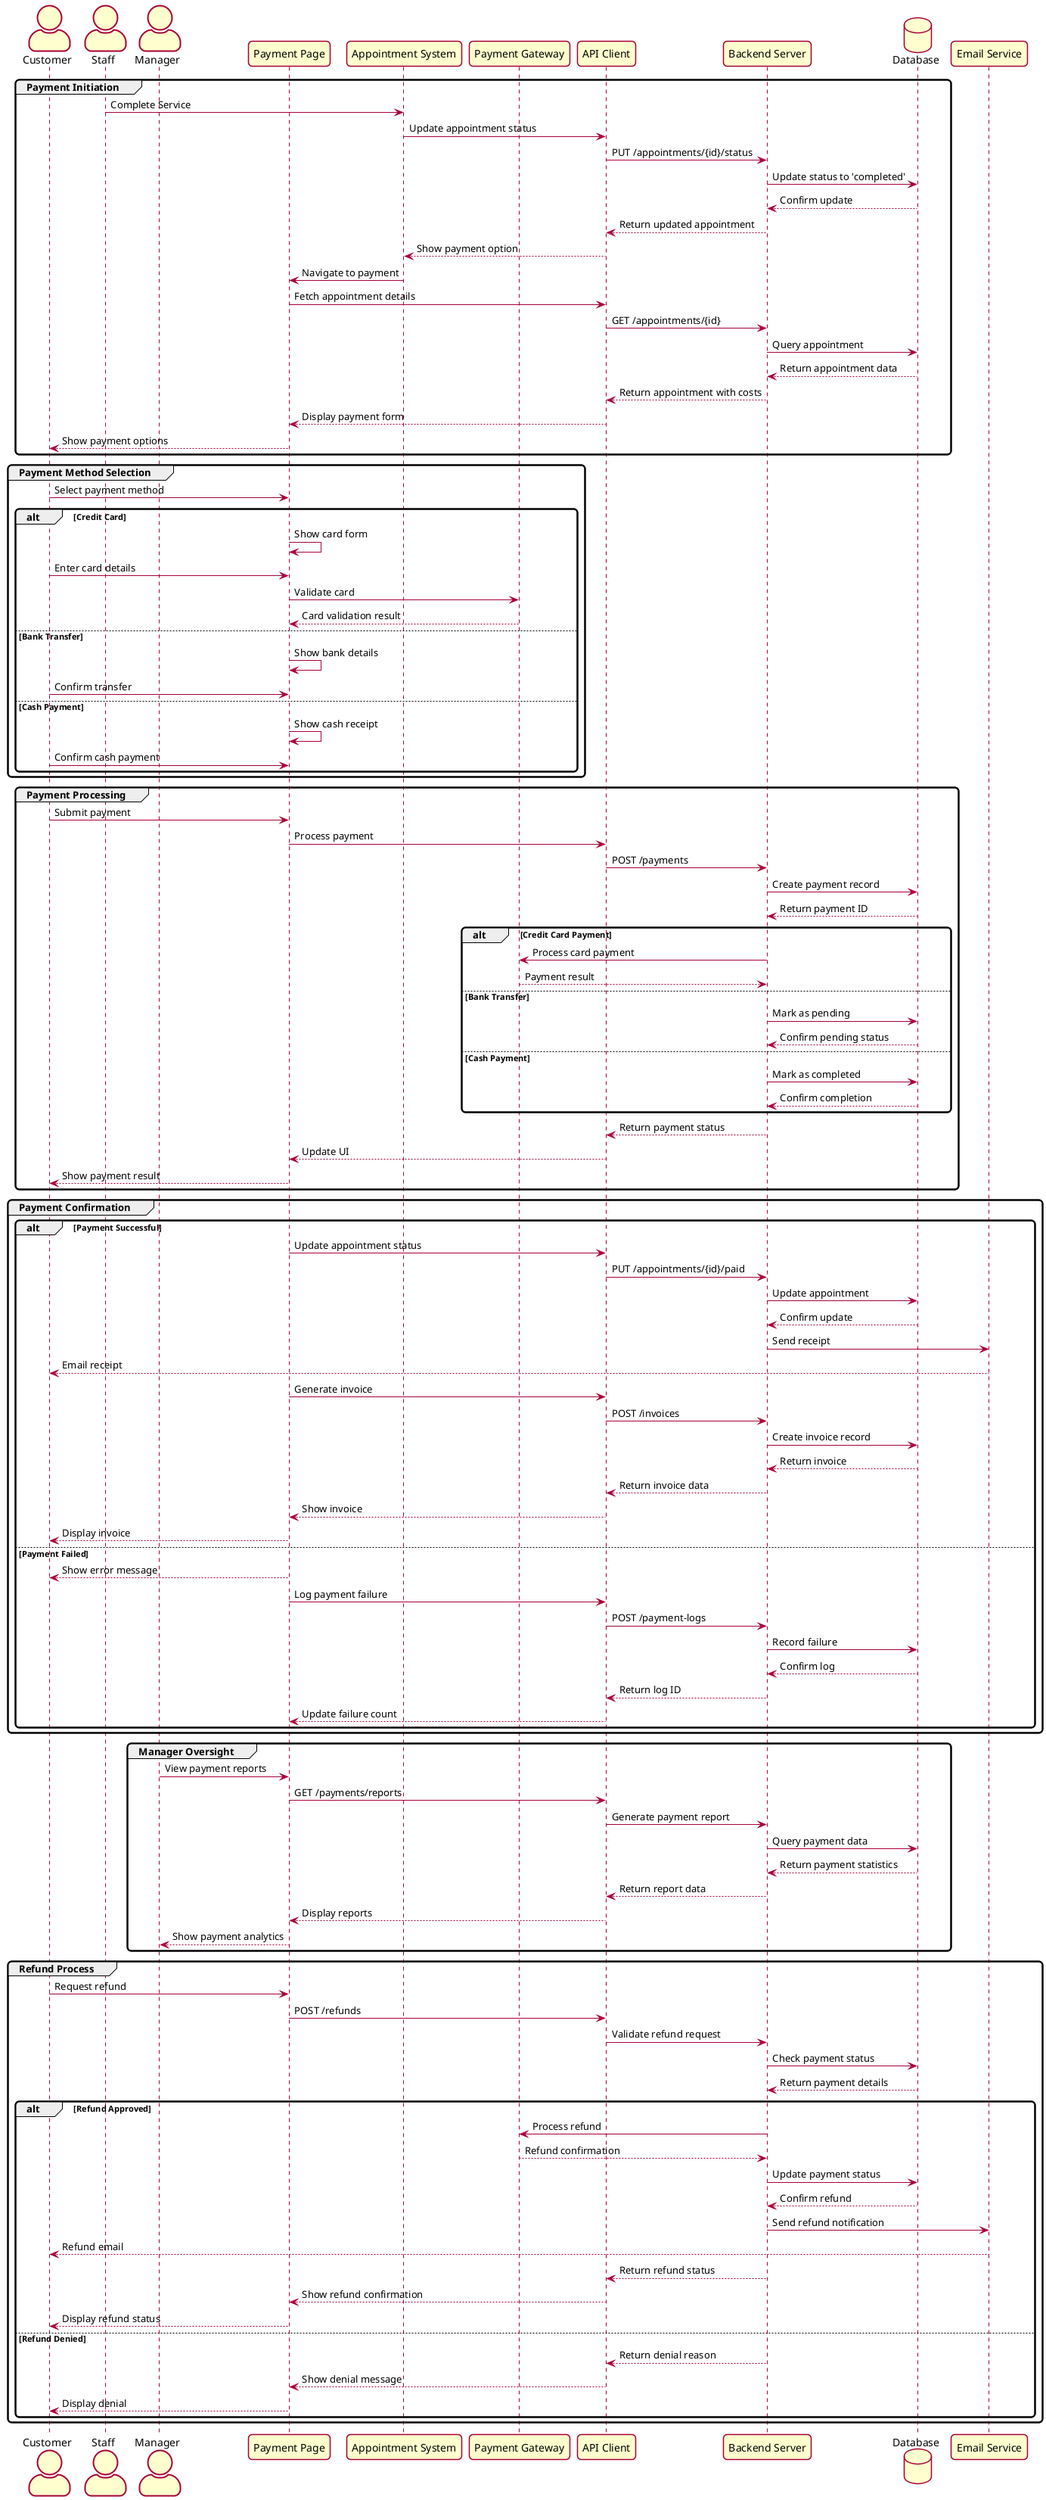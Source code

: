 @startuml Payment Processing Flow
skin rose
skinparam actorStyle awesome
skinparam roundcorner 10
skinparam shadowing false

actor "Customer" as Customer
actor "Staff" as Staff
actor "Manager" as Manager
participant "Payment Page" as PaymentPage
participant "Appointment System" as AppointmentSystem
participant "Payment Gateway" as PaymentGateway
participant "API Client" as API
participant "Backend Server" as Server
database "Database" as DB
participant "Email Service" as EmailService

' === Payment Initiation ===
group Payment Initiation
    Staff -> AppointmentSystem: Complete Service
    AppointmentSystem -> API: Update appointment status
    API -> Server: PUT /appointments/{id}/status
    Server -> DB: Update status to 'completed'
    DB --> Server: Confirm update
    Server --> API: Return updated appointment
    API --> AppointmentSystem: Show payment option
    
    AppointmentSystem -> PaymentPage: Navigate to payment
    PaymentPage -> API: Fetch appointment details
    API -> Server: GET /appointments/{id}
    Server -> DB: Query appointment
    DB --> Server: Return appointment data
    Server --> API: Return appointment with costs
    API --> PaymentPage: Display payment form
    PaymentPage --> Customer: Show payment options
end

' === Payment Method Selection ===
group Payment Method Selection
    Customer -> PaymentPage: Select payment method
    alt Credit Card
        PaymentPage -> PaymentPage: Show card form
        Customer -> PaymentPage: Enter card details
        PaymentPage -> PaymentGateway: Validate card
        PaymentGateway --> PaymentPage: Card validation result
    else Bank Transfer
        PaymentPage -> PaymentPage: Show bank details
        Customer -> PaymentPage: Confirm transfer
    else Cash Payment
        PaymentPage -> PaymentPage: Show cash receipt
        Customer -> PaymentPage: Confirm cash payment
    end
end

' === Payment Processing ===
group Payment Processing
    Customer -> PaymentPage: Submit payment
    PaymentPage -> API: Process payment
    API -> Server: POST /payments
    Server -> DB: Create payment record
    DB --> Server: Return payment ID
    
    alt Credit Card Payment
        Server -> PaymentGateway: Process card payment
        PaymentGateway --> Server: Payment result
    else Bank Transfer
        Server -> DB: Mark as pending
        DB --> Server: Confirm pending status
    else Cash Payment
        Server -> DB: Mark as completed
        DB --> Server: Confirm completion
    end
    
    Server --> API: Return payment status
    API --> PaymentPage: Update UI
    PaymentPage --> Customer: Show payment result
end

' === Payment Confirmation ===
group Payment Confirmation
    alt Payment Successful
        PaymentPage -> API: Update appointment status
        API -> Server: PUT /appointments/{id}/paid
        Server -> DB: Update appointment
        DB --> Server: Confirm update
        
        Server -> EmailService: Send receipt
        EmailService --> Customer: Email receipt
        
        PaymentPage -> API: Generate invoice
        API -> Server: POST /invoices
        Server -> DB: Create invoice record
        DB --> Server: Return invoice
        Server --> API: Return invoice data
        API --> PaymentPage: Show invoice
        PaymentPage --> Customer: Display invoice
    else Payment Failed
        PaymentPage --> Customer: Show error message
        PaymentPage -> API: Log payment failure
        API -> Server: POST /payment-logs
        Server -> DB: Record failure
        DB --> Server: Confirm log
        Server --> API: Return log ID
        API --> PaymentPage: Update failure count
    end
end

' === Manager Oversight ===
group Manager Oversight
    Manager -> PaymentPage: View payment reports
    PaymentPage -> API: GET /payments/reports
    API -> Server: Generate payment report
    Server -> DB: Query payment data
    DB --> Server: Return payment statistics
    Server --> API: Return report data
    API --> PaymentPage: Display reports
    PaymentPage --> Manager: Show payment analytics
end

' === Refund Process ===
group Refund Process
    Customer -> PaymentPage: Request refund
    PaymentPage -> API: POST /refunds
    API -> Server: Validate refund request
    Server -> DB: Check payment status
    DB --> Server: Return payment details
    
    alt Refund Approved
        Server -> PaymentGateway: Process refund
        PaymentGateway --> Server: Refund confirmation
        Server -> DB: Update payment status
        DB --> Server: Confirm refund
        Server -> EmailService: Send refund notification
        EmailService --> Customer: Refund email
        Server --> API: Return refund status
        API --> PaymentPage: Show refund confirmation
        PaymentPage --> Customer: Display refund status
    else Refund Denied
        Server --> API: Return denial reason
        API --> PaymentPage: Show denial message
        PaymentPage --> Customer: Display denial
    end
end

@enduml 